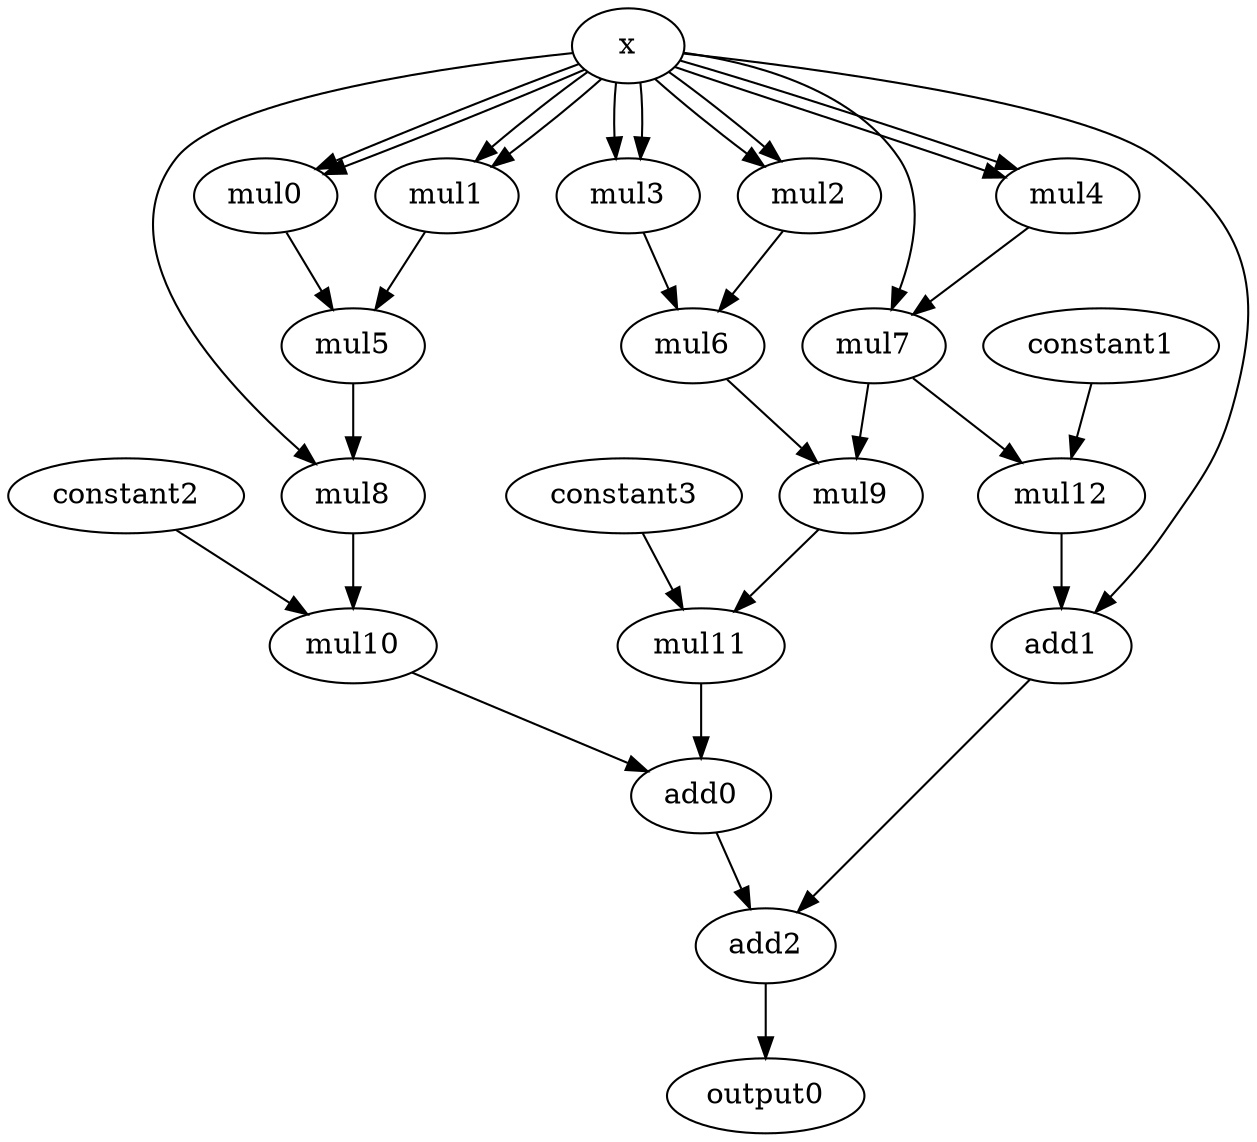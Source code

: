 digraph sinh_4 {
//constant0=1
//constant1=1/3!
//constant2=1/5!
//constant3=1/7!



x[opcode=load];
//constant0[input=1];
constant1[opcode=const];
constant2[opcode=const];
constant3[opcode=const];
output0[output=store];


mul0[opcode=mul];
mul1[opcode=mul];
mul2[opcode=mul];
mul3[opcode=mul];
mul4[opcode=mul];
mul5[opcode=mul];
mul6[opcode=mul];
mul7[opcode=mul];
mul8[opcode=mul];
mul9[opcode=mul];
mul10[opcode=mul];
mul11[opcode=mul];
mul12[opcode=mul];

add0[opcode=add];
add1[opcode=add];
add2[opcode=add];


x->mul0[operand=0];
x->mul0[operand=1];

x->mul1[operand=0];
x->mul1[operand=1];

x->mul2[operand=0];
x->mul2[operand=1];

x->mul3[operand=0];
x->mul3[operand=1];

x->mul4[operand=0];
x->mul4[operand=1];

mul0->mul5[operand=0];
mul1->mul5[operand=1];

mul2->mul6[operand=0];
mul3->mul6[operand=1];

mul4->mul7[operand=0];
x->mul7[operand=1];

//third level
x->mul8[operand=0];
mul5->mul8[operand=1];

mul6->mul9[operand=0];
mul7->mul9[operand=1];


//fourth level
mul8->mul10[operand=0];
constant2->mul10[operand=1];

constant3->mul11[operand=0];
mul9->mul11[operand=1];

constant1->mul12[operand=0];
mul7->mul12[operand=1];


//fifth layer
mul10->add0[operand=0];
mul11->add0[operand=1];

x->add1[operand=0];
mul12->add1[operand=1];



add0->add2[operand=0];
add1->add2[operand=1];


add2->output0[operand=0];

}
